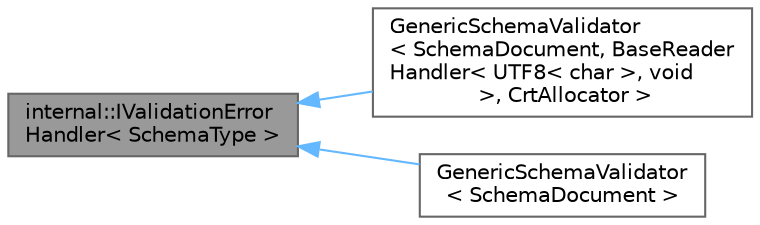 digraph "internal::IValidationErrorHandler&lt; SchemaType &gt;"
{
 // LATEX_PDF_SIZE
  bgcolor="transparent";
  edge [fontname=Helvetica,fontsize=10,labelfontname=Helvetica,labelfontsize=10];
  node [fontname=Helvetica,fontsize=10,shape=box,height=0.2,width=0.4];
  rankdir="LR";
  Node1 [id="Node000001",label="internal::IValidationError\lHandler\< SchemaType \>",height=0.2,width=0.4,color="gray40", fillcolor="grey60", style="filled", fontcolor="black",tooltip=" "];
  Node1 -> Node2 [id="edge1_Node000001_Node000002",dir="back",color="steelblue1",style="solid",tooltip=" "];
  Node2 [id="Node000002",label="GenericSchemaValidator\l\< SchemaDocument, BaseReader\lHandler\< UTF8\< char \>, void\l \>, CrtAllocator \>",height=0.2,width=0.4,color="gray40", fillcolor="white", style="filled",URL="$class_generic_schema_validator.html",tooltip=" "];
  Node1 -> Node3 [id="edge2_Node000001_Node000003",dir="back",color="steelblue1",style="solid",tooltip=" "];
  Node3 [id="Node000003",label="GenericSchemaValidator\l\< SchemaDocument \>",height=0.2,width=0.4,color="gray40", fillcolor="white", style="filled",URL="$class_generic_schema_validator.html",tooltip=" "];
}
